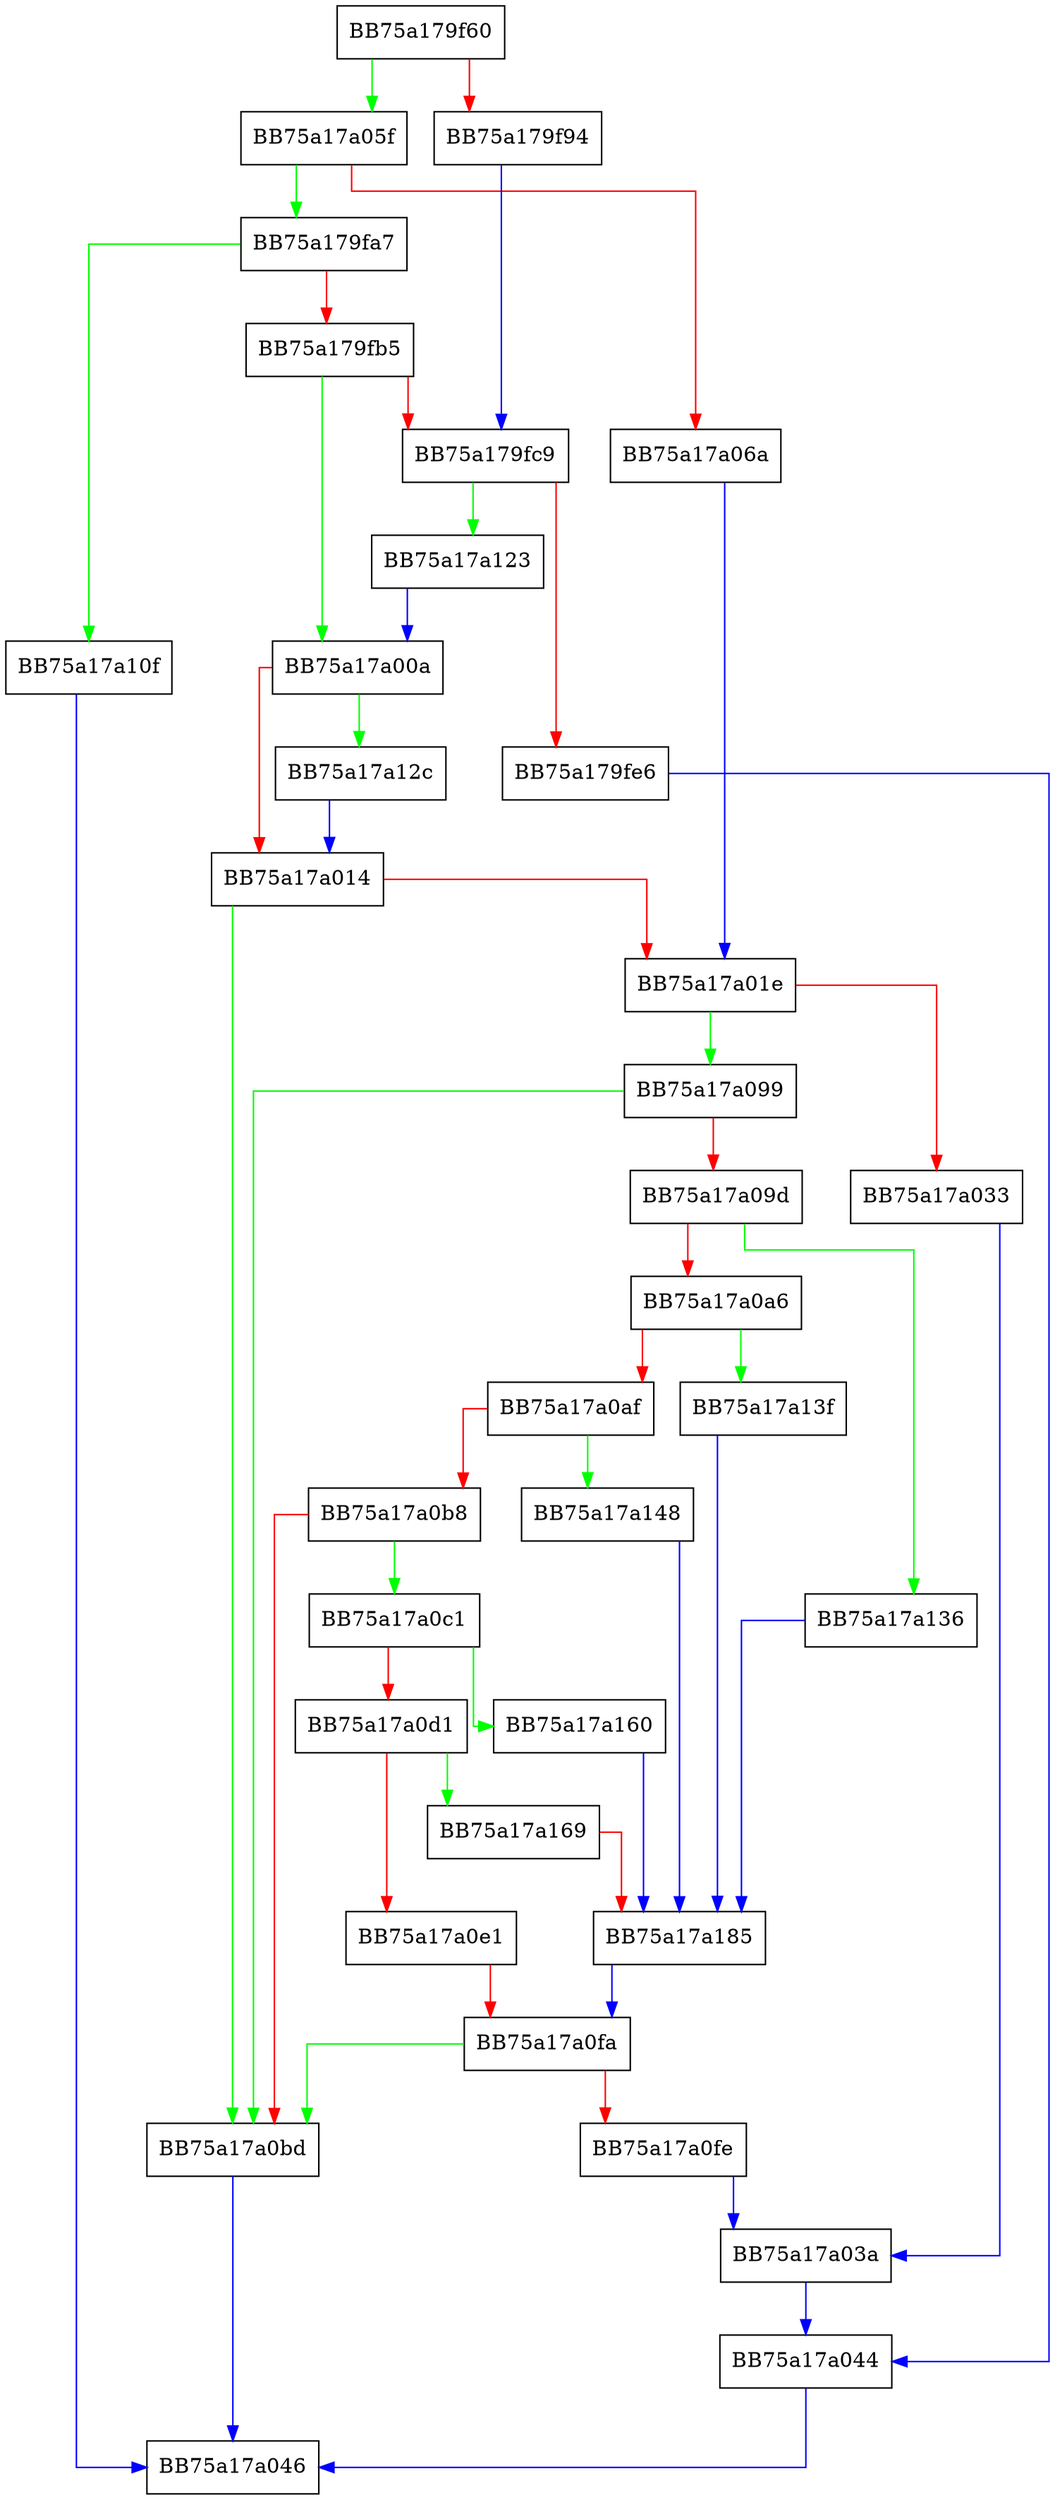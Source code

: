 digraph eval {
  node [shape="box"];
  graph [splines=ortho];
  BB75a179f60 -> BB75a17a05f [color="green"];
  BB75a179f60 -> BB75a179f94 [color="red"];
  BB75a179f94 -> BB75a179fc9 [color="blue"];
  BB75a179fa7 -> BB75a17a10f [color="green"];
  BB75a179fa7 -> BB75a179fb5 [color="red"];
  BB75a179fb5 -> BB75a17a00a [color="green"];
  BB75a179fb5 -> BB75a179fc9 [color="red"];
  BB75a179fc9 -> BB75a17a123 [color="green"];
  BB75a179fc9 -> BB75a179fe6 [color="red"];
  BB75a179fe6 -> BB75a17a044 [color="blue"];
  BB75a17a00a -> BB75a17a12c [color="green"];
  BB75a17a00a -> BB75a17a014 [color="red"];
  BB75a17a014 -> BB75a17a0bd [color="green"];
  BB75a17a014 -> BB75a17a01e [color="red"];
  BB75a17a01e -> BB75a17a099 [color="green"];
  BB75a17a01e -> BB75a17a033 [color="red"];
  BB75a17a033 -> BB75a17a03a [color="blue"];
  BB75a17a03a -> BB75a17a044 [color="blue"];
  BB75a17a044 -> BB75a17a046 [color="blue"];
  BB75a17a05f -> BB75a179fa7 [color="green"];
  BB75a17a05f -> BB75a17a06a [color="red"];
  BB75a17a06a -> BB75a17a01e [color="blue"];
  BB75a17a099 -> BB75a17a0bd [color="green"];
  BB75a17a099 -> BB75a17a09d [color="red"];
  BB75a17a09d -> BB75a17a136 [color="green"];
  BB75a17a09d -> BB75a17a0a6 [color="red"];
  BB75a17a0a6 -> BB75a17a13f [color="green"];
  BB75a17a0a6 -> BB75a17a0af [color="red"];
  BB75a17a0af -> BB75a17a148 [color="green"];
  BB75a17a0af -> BB75a17a0b8 [color="red"];
  BB75a17a0b8 -> BB75a17a0c1 [color="green"];
  BB75a17a0b8 -> BB75a17a0bd [color="red"];
  BB75a17a0bd -> BB75a17a046 [color="blue"];
  BB75a17a0c1 -> BB75a17a160 [color="green"];
  BB75a17a0c1 -> BB75a17a0d1 [color="red"];
  BB75a17a0d1 -> BB75a17a169 [color="green"];
  BB75a17a0d1 -> BB75a17a0e1 [color="red"];
  BB75a17a0e1 -> BB75a17a0fa [color="red"];
  BB75a17a0fa -> BB75a17a0bd [color="green"];
  BB75a17a0fa -> BB75a17a0fe [color="red"];
  BB75a17a0fe -> BB75a17a03a [color="blue"];
  BB75a17a10f -> BB75a17a046 [color="blue"];
  BB75a17a123 -> BB75a17a00a [color="blue"];
  BB75a17a12c -> BB75a17a014 [color="blue"];
  BB75a17a136 -> BB75a17a185 [color="blue"];
  BB75a17a13f -> BB75a17a185 [color="blue"];
  BB75a17a148 -> BB75a17a185 [color="blue"];
  BB75a17a160 -> BB75a17a185 [color="blue"];
  BB75a17a169 -> BB75a17a185 [color="red"];
  BB75a17a185 -> BB75a17a0fa [color="blue"];
}